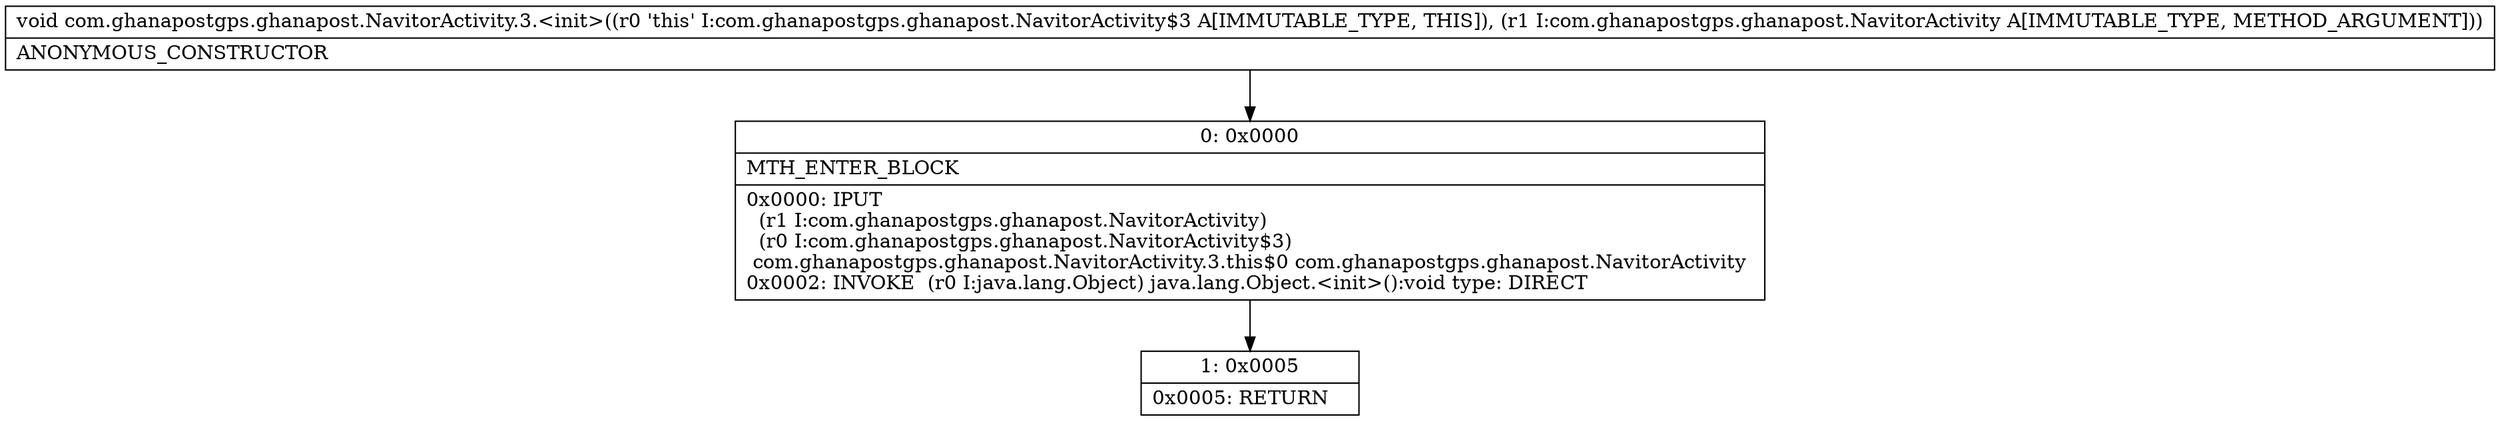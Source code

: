digraph "CFG forcom.ghanapostgps.ghanapost.NavitorActivity.3.\<init\>(Lcom\/ghanapostgps\/ghanapost\/NavitorActivity;)V" {
Node_0 [shape=record,label="{0\:\ 0x0000|MTH_ENTER_BLOCK\l|0x0000: IPUT  \l  (r1 I:com.ghanapostgps.ghanapost.NavitorActivity)\l  (r0 I:com.ghanapostgps.ghanapost.NavitorActivity$3)\l com.ghanapostgps.ghanapost.NavitorActivity.3.this$0 com.ghanapostgps.ghanapost.NavitorActivity \l0x0002: INVOKE  (r0 I:java.lang.Object) java.lang.Object.\<init\>():void type: DIRECT \l}"];
Node_1 [shape=record,label="{1\:\ 0x0005|0x0005: RETURN   \l}"];
MethodNode[shape=record,label="{void com.ghanapostgps.ghanapost.NavitorActivity.3.\<init\>((r0 'this' I:com.ghanapostgps.ghanapost.NavitorActivity$3 A[IMMUTABLE_TYPE, THIS]), (r1 I:com.ghanapostgps.ghanapost.NavitorActivity A[IMMUTABLE_TYPE, METHOD_ARGUMENT]))  | ANONYMOUS_CONSTRUCTOR\l}"];
MethodNode -> Node_0;
Node_0 -> Node_1;
}

